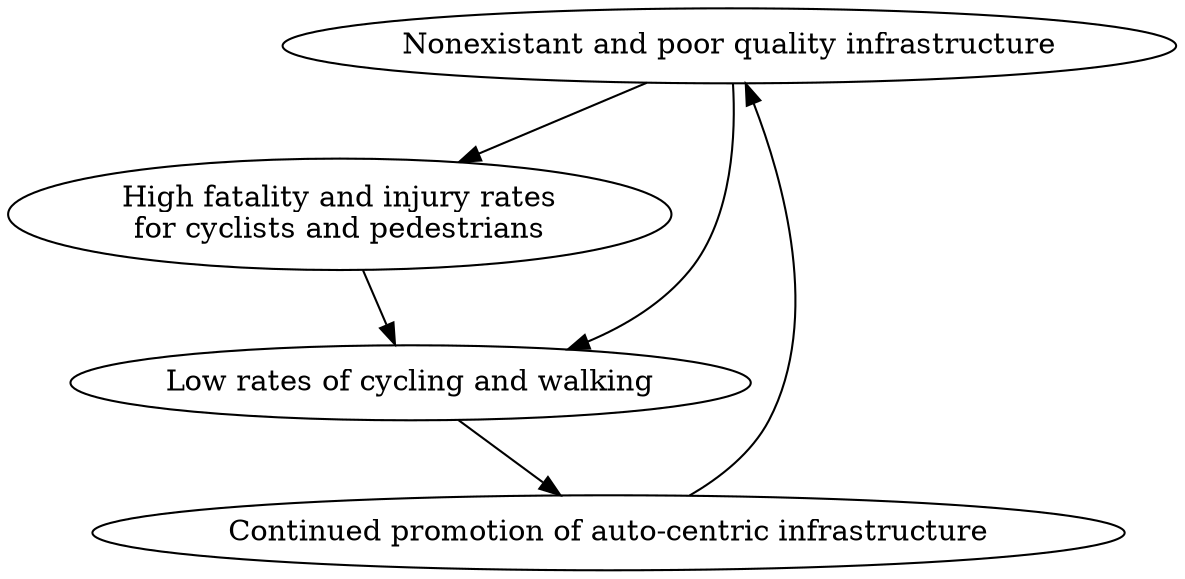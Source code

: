 digraph graphname {
  "Nonexistant and poor quality infrastructure" -> "High fatality and injury rates\nfor cyclists and pedestrians" -> "Low rates of cycling and walking" -> "Continued promotion of auto-centric infrastructure" -> "Nonexistant and poor quality infrastructure"
  "Nonexistant and poor quality infrastructure" -> "Low rates of cycling and walking"
}
